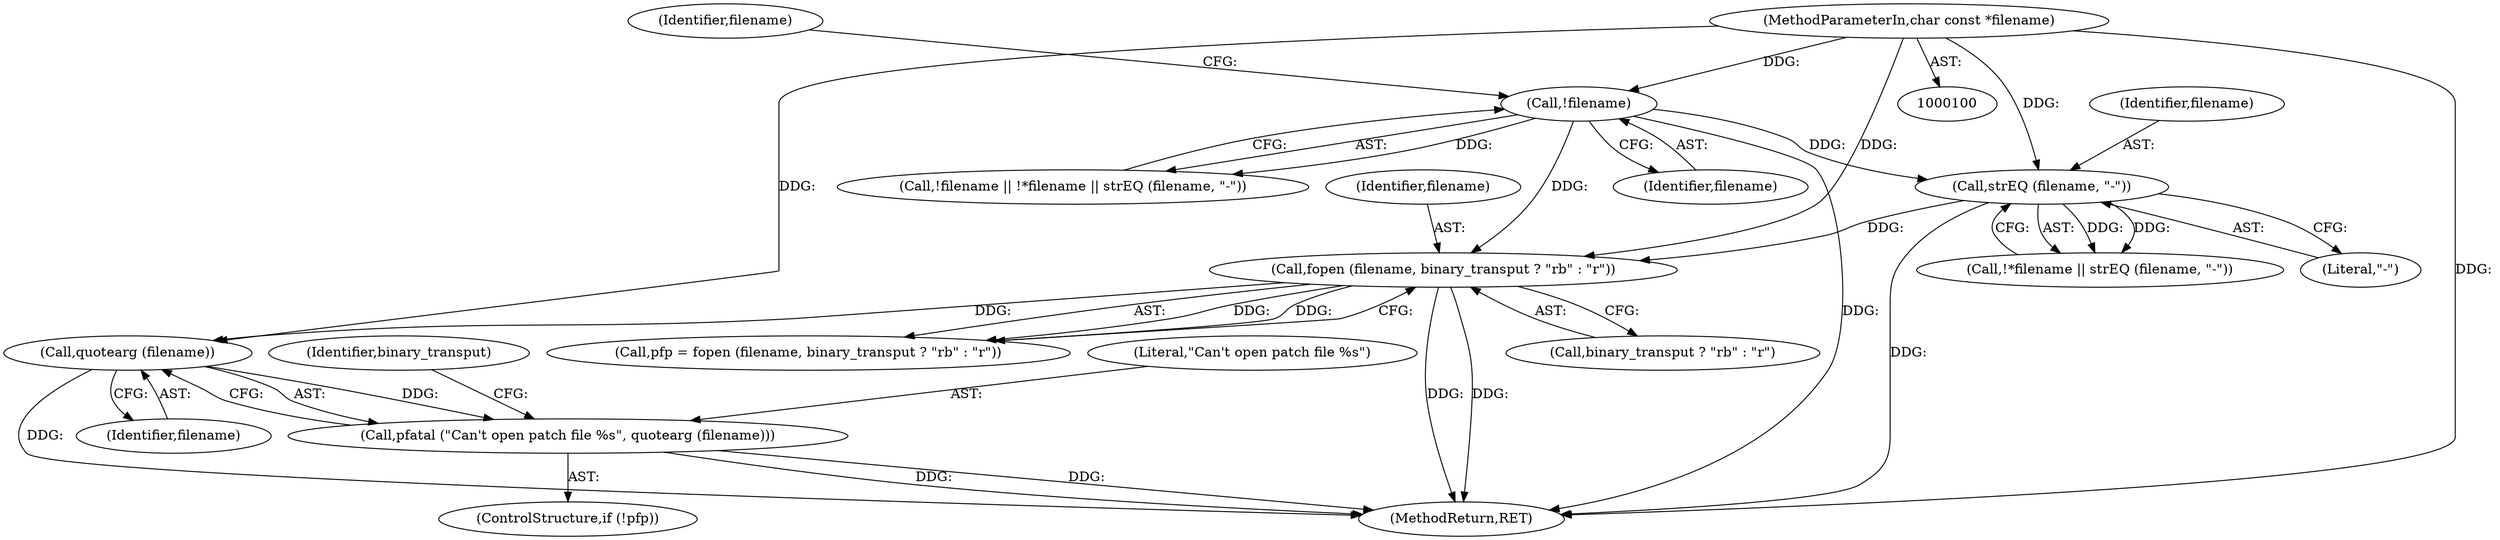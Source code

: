 digraph "0_savannah_0c08d7a902c6fdd49b704623a12d8d672ef18944_0@pointer" {
"1000138" [label="(Call,quotearg (filename))"];
"1000127" [label="(Call,fopen (filename, binary_transput ? \"rb\" : \"r\"))"];
"1000117" [label="(Call,strEQ (filename, \"-\"))"];
"1000111" [label="(Call,!filename)"];
"1000101" [label="(MethodParameterIn,char const *filename)"];
"1000136" [label="(Call,pfatal (\"Can't open patch file %s\", quotearg (filename)))"];
"1000282" [label="(MethodReturn,RET)"];
"1000127" [label="(Call,fopen (filename, binary_transput ? \"rb\" : \"r\"))"];
"1000112" [label="(Identifier,filename)"];
"1000116" [label="(Identifier,filename)"];
"1000136" [label="(Call,pfatal (\"Can't open patch file %s\", quotearg (filename)))"];
"1000129" [label="(Call,binary_transput ? \"rb\" : \"r\")"];
"1000138" [label="(Call,quotearg (filename))"];
"1000125" [label="(Call,pfp = fopen (filename, binary_transput ? \"rb\" : \"r\"))"];
"1000101" [label="(MethodParameterIn,char const *filename)"];
"1000113" [label="(Call,!*filename || strEQ (filename, \"-\"))"];
"1000110" [label="(Call,!filename || !*filename || strEQ (filename, \"-\"))"];
"1000117" [label="(Call,strEQ (filename, \"-\"))"];
"1000119" [label="(Literal,\"-\")"];
"1000133" [label="(ControlStructure,if (!pfp))"];
"1000137" [label="(Literal,\"Can't open patch file %s\")"];
"1000128" [label="(Identifier,filename)"];
"1000111" [label="(Call,!filename)"];
"1000118" [label="(Identifier,filename)"];
"1000141" [label="(Identifier,binary_transput)"];
"1000139" [label="(Identifier,filename)"];
"1000138" -> "1000136"  [label="AST: "];
"1000138" -> "1000139"  [label="CFG: "];
"1000139" -> "1000138"  [label="AST: "];
"1000136" -> "1000138"  [label="CFG: "];
"1000138" -> "1000282"  [label="DDG: "];
"1000138" -> "1000136"  [label="DDG: "];
"1000127" -> "1000138"  [label="DDG: "];
"1000101" -> "1000138"  [label="DDG: "];
"1000127" -> "1000125"  [label="AST: "];
"1000127" -> "1000129"  [label="CFG: "];
"1000128" -> "1000127"  [label="AST: "];
"1000129" -> "1000127"  [label="AST: "];
"1000125" -> "1000127"  [label="CFG: "];
"1000127" -> "1000282"  [label="DDG: "];
"1000127" -> "1000282"  [label="DDG: "];
"1000127" -> "1000125"  [label="DDG: "];
"1000127" -> "1000125"  [label="DDG: "];
"1000117" -> "1000127"  [label="DDG: "];
"1000111" -> "1000127"  [label="DDG: "];
"1000101" -> "1000127"  [label="DDG: "];
"1000117" -> "1000113"  [label="AST: "];
"1000117" -> "1000119"  [label="CFG: "];
"1000118" -> "1000117"  [label="AST: "];
"1000119" -> "1000117"  [label="AST: "];
"1000113" -> "1000117"  [label="CFG: "];
"1000117" -> "1000282"  [label="DDG: "];
"1000117" -> "1000113"  [label="DDG: "];
"1000117" -> "1000113"  [label="DDG: "];
"1000111" -> "1000117"  [label="DDG: "];
"1000101" -> "1000117"  [label="DDG: "];
"1000111" -> "1000110"  [label="AST: "];
"1000111" -> "1000112"  [label="CFG: "];
"1000112" -> "1000111"  [label="AST: "];
"1000116" -> "1000111"  [label="CFG: "];
"1000110" -> "1000111"  [label="CFG: "];
"1000111" -> "1000282"  [label="DDG: "];
"1000111" -> "1000110"  [label="DDG: "];
"1000101" -> "1000111"  [label="DDG: "];
"1000101" -> "1000100"  [label="AST: "];
"1000101" -> "1000282"  [label="DDG: "];
"1000136" -> "1000133"  [label="AST: "];
"1000137" -> "1000136"  [label="AST: "];
"1000141" -> "1000136"  [label="CFG: "];
"1000136" -> "1000282"  [label="DDG: "];
"1000136" -> "1000282"  [label="DDG: "];
}
